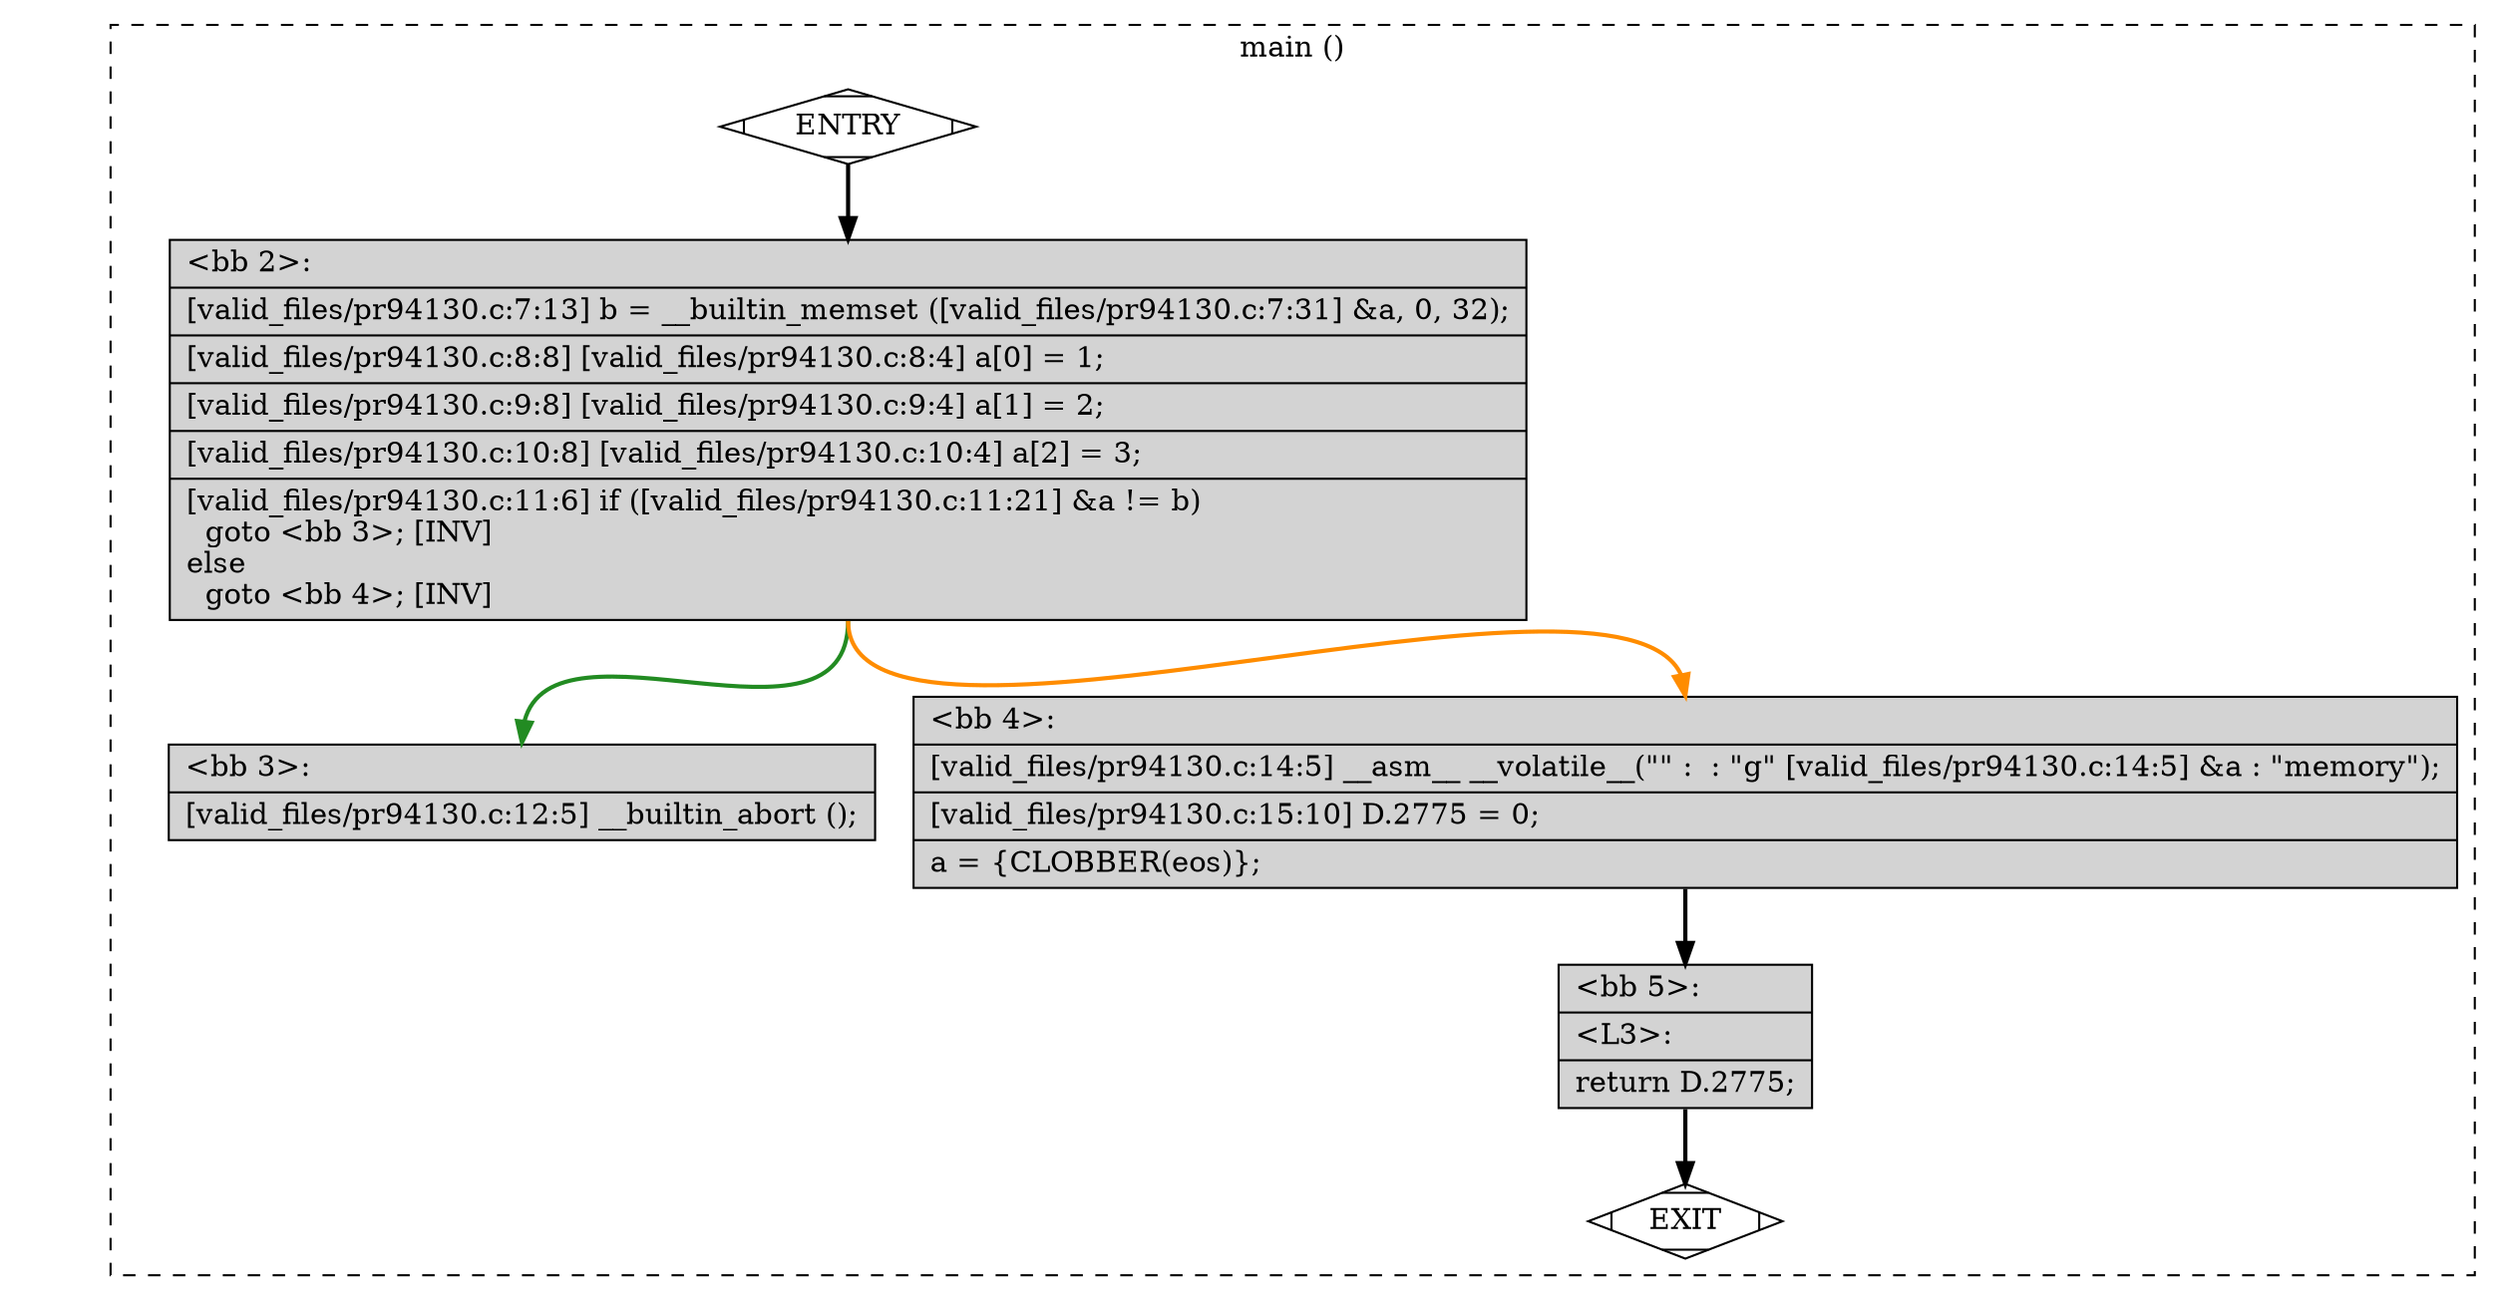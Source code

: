 digraph "a-pr94130.c.015t.cfg" {
overlap=false;
subgraph "cluster_main" {
	style="dashed";
	color="black";
	label="main ()";
	fn_0_basic_block_0 [shape=Mdiamond,style=filled,fillcolor=white,label="ENTRY"];

	fn_0_basic_block_1 [shape=Mdiamond,style=filled,fillcolor=white,label="EXIT"];

	fn_0_basic_block_2 [shape=record,style=filled,fillcolor=lightgrey,label="{\<bb\ 2\>:\l\
|[valid_files/pr94130.c:7:13]\ b\ =\ __builtin_memset\ ([valid_files/pr94130.c:7:31]\ &a,\ 0,\ 32);\l\
|[valid_files/pr94130.c:8:8]\ [valid_files/pr94130.c:8:4]\ a[0]\ =\ 1;\l\
|[valid_files/pr94130.c:9:8]\ [valid_files/pr94130.c:9:4]\ a[1]\ =\ 2;\l\
|[valid_files/pr94130.c:10:8]\ [valid_files/pr94130.c:10:4]\ a[2]\ =\ 3;\l\
|[valid_files/pr94130.c:11:6]\ if\ ([valid_files/pr94130.c:11:21]\ &a\ !=\ b)\l\
\ \ goto\ \<bb\ 3\>;\ [INV]\l\
else\l\
\ \ goto\ \<bb\ 4\>;\ [INV]\l\
}"];

	fn_0_basic_block_3 [shape=record,style=filled,fillcolor=lightgrey,label="{\<bb\ 3\>:\l\
|[valid_files/pr94130.c:12:5]\ __builtin_abort\ ();\l\
}"];

	fn_0_basic_block_4 [shape=record,style=filled,fillcolor=lightgrey,label="{\<bb\ 4\>:\l\
|[valid_files/pr94130.c:14:5]\ __asm__\ __volatile__(\"\"\ :\ \ :\ \"g\"\ [valid_files/pr94130.c:14:5]\ &a\ :\ \"memory\");\l\
|[valid_files/pr94130.c:15:10]\ D.2775\ =\ 0;\l\
|a\ =\ \{CLOBBER(eos)\};\l\
}"];

	fn_0_basic_block_5 [shape=record,style=filled,fillcolor=lightgrey,label="{\<bb\ 5\>:\l\
|\<L3\>:\l\
|return\ D.2775;\l\
}"];

	fn_0_basic_block_0:s -> fn_0_basic_block_2:n [style="solid,bold",color=black,weight=100,constraint=true];
	fn_0_basic_block_2:s -> fn_0_basic_block_3:n [style="solid,bold",color=forestgreen,weight=10,constraint=true];
	fn_0_basic_block_2:s -> fn_0_basic_block_4:n [style="solid,bold",color=darkorange,weight=10,constraint=true];
	fn_0_basic_block_4:s -> fn_0_basic_block_5:n [style="solid,bold",color=black,weight=100,constraint=true];
	fn_0_basic_block_5:s -> fn_0_basic_block_1:n [style="solid,bold",color=black,weight=10,constraint=true];
	fn_0_basic_block_0:s -> fn_0_basic_block_1:n [style="invis",constraint=true];
}
}
